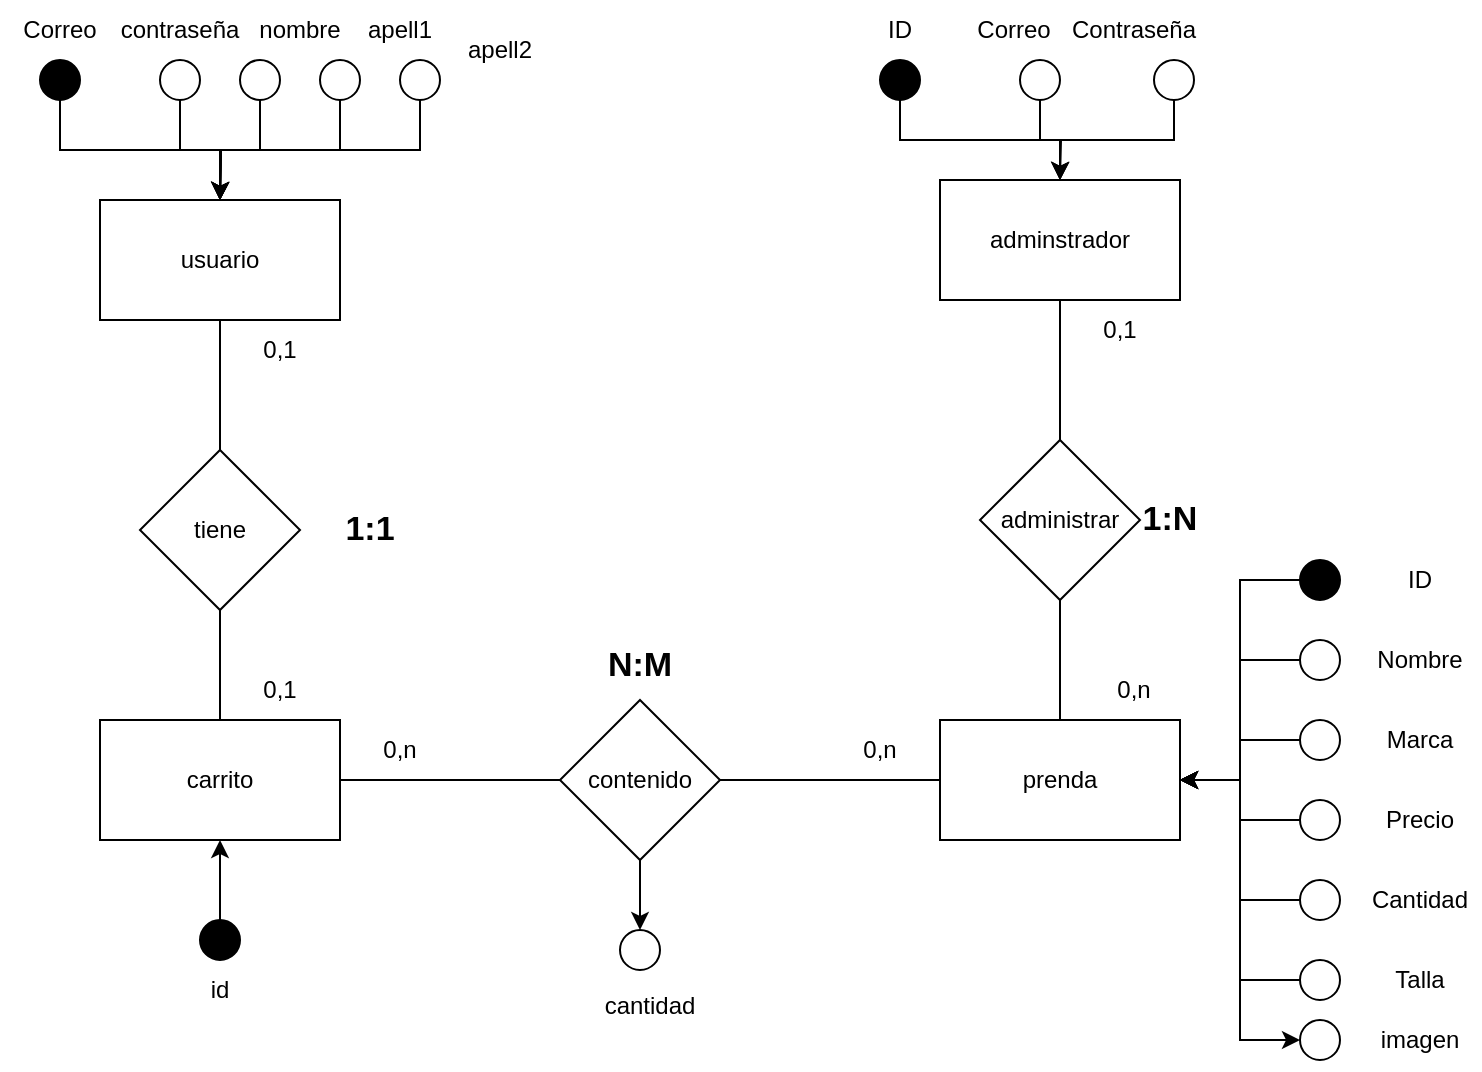 <mxfile version="21.2.8" type="device">
  <diagram name="Página-1" id="Kz5lmGYtTL0LxxizQzxG">
    <mxGraphModel dx="2385" dy="1021" grid="1" gridSize="10" guides="1" tooltips="1" connect="1" arrows="1" fold="1" page="1" pageScale="1" pageWidth="827" pageHeight="1169" math="0" shadow="0">
      <root>
        <mxCell id="0" />
        <mxCell id="1" parent="0" />
        <mxCell id="aNZAaEtusI1ZYdPlCK3O-8" value="" style="edgeStyle=orthogonalEdgeStyle;rounded=0;orthogonalLoop=1;jettySize=auto;html=1;endArrow=none;endFill=0;" parent="1" source="QiR6DaRqaPwMY6Tq473_-1" target="aNZAaEtusI1ZYdPlCK3O-4" edge="1">
          <mxGeometry relative="1" as="geometry" />
        </mxCell>
        <mxCell id="QiR6DaRqaPwMY6Tq473_-1" value="usuario" style="rounded=0;whiteSpace=wrap;html=1;" parent="1" vertex="1">
          <mxGeometry x="-60" y="110" width="120" height="60" as="geometry" />
        </mxCell>
        <mxCell id="QiR6DaRqaPwMY6Tq473_-10" style="edgeStyle=orthogonalEdgeStyle;rounded=0;orthogonalLoop=1;jettySize=auto;html=1;exitX=0.5;exitY=1;exitDx=0;exitDy=0;entryX=0.5;entryY=0;entryDx=0;entryDy=0;endArrow=none;endFill=0;" parent="1" source="QiR6DaRqaPwMY6Tq473_-2" target="QiR6DaRqaPwMY6Tq473_-6" edge="1">
          <mxGeometry relative="1" as="geometry" />
        </mxCell>
        <mxCell id="QiR6DaRqaPwMY6Tq473_-2" value="adminstrador" style="rounded=0;whiteSpace=wrap;html=1;" parent="1" vertex="1">
          <mxGeometry x="360" y="100" width="120" height="60" as="geometry" />
        </mxCell>
        <mxCell id="QiR6DaRqaPwMY6Tq473_-18" style="edgeStyle=orthogonalEdgeStyle;rounded=0;orthogonalLoop=1;jettySize=auto;html=1;exitX=0.5;exitY=0;exitDx=0;exitDy=0;entryX=0.5;entryY=1;entryDx=0;entryDy=0;endArrow=none;endFill=0;" parent="1" source="QiR6DaRqaPwMY6Tq473_-3" target="QiR6DaRqaPwMY6Tq473_-6" edge="1">
          <mxGeometry relative="1" as="geometry" />
        </mxCell>
        <mxCell id="fzbeK83lYqx9RcCSdYCw-3" style="edgeStyle=orthogonalEdgeStyle;rounded=0;orthogonalLoop=1;jettySize=auto;html=1;exitX=1;exitY=0.5;exitDx=0;exitDy=0;entryX=0;entryY=0.5;entryDx=0;entryDy=0;" parent="1" source="QiR6DaRqaPwMY6Tq473_-3" target="fzbeK83lYqx9RcCSdYCw-1" edge="1">
          <mxGeometry relative="1" as="geometry" />
        </mxCell>
        <mxCell id="QiR6DaRqaPwMY6Tq473_-3" value="prenda" style="rounded=0;whiteSpace=wrap;html=1;" parent="1" vertex="1">
          <mxGeometry x="360" y="370" width="120" height="60" as="geometry" />
        </mxCell>
        <mxCell id="QiR6DaRqaPwMY6Tq473_-6" value="administrar" style="rhombus;whiteSpace=wrap;html=1;" parent="1" vertex="1">
          <mxGeometry x="380" y="230" width="80" height="80" as="geometry" />
        </mxCell>
        <mxCell id="QiR6DaRqaPwMY6Tq473_-39" style="edgeStyle=orthogonalEdgeStyle;rounded=0;orthogonalLoop=1;jettySize=auto;html=1;exitX=0.5;exitY=1;exitDx=0;exitDy=0;entryX=0.5;entryY=0;entryDx=0;entryDy=0;" parent="1" source="QiR6DaRqaPwMY6Tq473_-31" target="QiR6DaRqaPwMY6Tq473_-1" edge="1">
          <mxGeometry relative="1" as="geometry">
            <Array as="points">
              <mxPoint x="-80" y="85" />
              <mxPoint y="85" />
            </Array>
          </mxGeometry>
        </mxCell>
        <mxCell id="QiR6DaRqaPwMY6Tq473_-31" value="" style="ellipse;whiteSpace=wrap;html=1;aspect=fixed;fillColor=#000000;" parent="1" vertex="1">
          <mxGeometry x="-90" y="40" width="20" height="20" as="geometry" />
        </mxCell>
        <mxCell id="QiR6DaRqaPwMY6Tq473_-41" style="edgeStyle=orthogonalEdgeStyle;rounded=0;orthogonalLoop=1;jettySize=auto;html=1;exitX=0.5;exitY=1;exitDx=0;exitDy=0;" parent="1" source="QiR6DaRqaPwMY6Tq473_-34" edge="1">
          <mxGeometry relative="1" as="geometry">
            <mxPoint y="110.0" as="targetPoint" />
          </mxGeometry>
        </mxCell>
        <mxCell id="QiR6DaRqaPwMY6Tq473_-34" value="" style="ellipse;whiteSpace=wrap;html=1;aspect=fixed;" parent="1" vertex="1">
          <mxGeometry x="-30" y="40" width="20" height="20" as="geometry" />
        </mxCell>
        <mxCell id="QiR6DaRqaPwMY6Tq473_-42" style="edgeStyle=orthogonalEdgeStyle;rounded=0;orthogonalLoop=1;jettySize=auto;html=1;exitX=0.5;exitY=1;exitDx=0;exitDy=0;" parent="1" source="QiR6DaRqaPwMY6Tq473_-35" edge="1">
          <mxGeometry relative="1" as="geometry">
            <mxPoint y="110.0" as="targetPoint" />
          </mxGeometry>
        </mxCell>
        <mxCell id="QiR6DaRqaPwMY6Tq473_-35" value="" style="ellipse;whiteSpace=wrap;html=1;aspect=fixed;" parent="1" vertex="1">
          <mxGeometry x="10" y="40" width="20" height="20" as="geometry" />
        </mxCell>
        <mxCell id="QiR6DaRqaPwMY6Tq473_-48" style="edgeStyle=orthogonalEdgeStyle;rounded=0;orthogonalLoop=1;jettySize=auto;html=1;exitX=0.5;exitY=1;exitDx=0;exitDy=0;" parent="1" source="QiR6DaRqaPwMY6Tq473_-36" edge="1">
          <mxGeometry relative="1" as="geometry">
            <mxPoint x="420" y="100" as="targetPoint" />
          </mxGeometry>
        </mxCell>
        <mxCell id="QiR6DaRqaPwMY6Tq473_-36" value="" style="ellipse;whiteSpace=wrap;html=1;aspect=fixed;fillColor=#FFFFFF;" parent="1" vertex="1">
          <mxGeometry x="400" y="40" width="20" height="20" as="geometry" />
        </mxCell>
        <mxCell id="QiR6DaRqaPwMY6Tq473_-43" style="edgeStyle=orthogonalEdgeStyle;rounded=0;orthogonalLoop=1;jettySize=auto;html=1;exitX=0.5;exitY=1;exitDx=0;exitDy=0;" parent="1" source="QiR6DaRqaPwMY6Tq473_-37" edge="1">
          <mxGeometry relative="1" as="geometry">
            <mxPoint y="110.0" as="targetPoint" />
          </mxGeometry>
        </mxCell>
        <mxCell id="QiR6DaRqaPwMY6Tq473_-37" value="" style="ellipse;whiteSpace=wrap;html=1;aspect=fixed;" parent="1" vertex="1">
          <mxGeometry x="50" y="40" width="20" height="20" as="geometry" />
        </mxCell>
        <mxCell id="QiR6DaRqaPwMY6Tq473_-44" style="edgeStyle=orthogonalEdgeStyle;rounded=0;orthogonalLoop=1;jettySize=auto;html=1;exitX=0.5;exitY=1;exitDx=0;exitDy=0;entryX=0.5;entryY=0;entryDx=0;entryDy=0;" parent="1" source="QiR6DaRqaPwMY6Tq473_-38" target="QiR6DaRqaPwMY6Tq473_-1" edge="1">
          <mxGeometry relative="1" as="geometry" />
        </mxCell>
        <mxCell id="QiR6DaRqaPwMY6Tq473_-38" value="" style="ellipse;whiteSpace=wrap;html=1;aspect=fixed;" parent="1" vertex="1">
          <mxGeometry x="90" y="40" width="20" height="20" as="geometry" />
        </mxCell>
        <mxCell id="QiR6DaRqaPwMY6Tq473_-47" style="edgeStyle=orthogonalEdgeStyle;rounded=0;orthogonalLoop=1;jettySize=auto;html=1;exitX=0.5;exitY=1;exitDx=0;exitDy=0;entryX=0.5;entryY=0;entryDx=0;entryDy=0;" parent="1" source="QiR6DaRqaPwMY6Tq473_-45" target="QiR6DaRqaPwMY6Tq473_-2" edge="1">
          <mxGeometry relative="1" as="geometry" />
        </mxCell>
        <mxCell id="QiR6DaRqaPwMY6Tq473_-45" value="" style="ellipse;whiteSpace=wrap;html=1;aspect=fixed;" parent="1" vertex="1">
          <mxGeometry x="467" y="40" width="20" height="20" as="geometry" />
        </mxCell>
        <mxCell id="QiR6DaRqaPwMY6Tq473_-57" style="edgeStyle=orthogonalEdgeStyle;rounded=0;orthogonalLoop=1;jettySize=auto;html=1;exitX=0;exitY=0.5;exitDx=0;exitDy=0;entryX=1;entryY=0.5;entryDx=0;entryDy=0;" parent="1" source="QiR6DaRqaPwMY6Tq473_-49" target="QiR6DaRqaPwMY6Tq473_-3" edge="1">
          <mxGeometry relative="1" as="geometry" />
        </mxCell>
        <mxCell id="QiR6DaRqaPwMY6Tq473_-49" value="" style="ellipse;whiteSpace=wrap;html=1;aspect=fixed;fillColor=#000000;" parent="1" vertex="1">
          <mxGeometry x="540" y="290" width="20" height="20" as="geometry" />
        </mxCell>
        <mxCell id="QiR6DaRqaPwMY6Tq473_-60" style="edgeStyle=orthogonalEdgeStyle;rounded=0;orthogonalLoop=1;jettySize=auto;html=1;exitX=0;exitY=0.5;exitDx=0;exitDy=0;entryX=1;entryY=0.5;entryDx=0;entryDy=0;" parent="1" source="QiR6DaRqaPwMY6Tq473_-50" target="QiR6DaRqaPwMY6Tq473_-3" edge="1">
          <mxGeometry relative="1" as="geometry" />
        </mxCell>
        <mxCell id="QiR6DaRqaPwMY6Tq473_-50" value="" style="ellipse;whiteSpace=wrap;html=1;aspect=fixed;" parent="1" vertex="1">
          <mxGeometry x="540" y="410" width="20" height="20" as="geometry" />
        </mxCell>
        <mxCell id="QiR6DaRqaPwMY6Tq473_-59" style="edgeStyle=orthogonalEdgeStyle;rounded=0;orthogonalLoop=1;jettySize=auto;html=1;exitX=0;exitY=0.5;exitDx=0;exitDy=0;" parent="1" source="QiR6DaRqaPwMY6Tq473_-51" target="QiR6DaRqaPwMY6Tq473_-3" edge="1">
          <mxGeometry relative="1" as="geometry" />
        </mxCell>
        <mxCell id="QiR6DaRqaPwMY6Tq473_-51" value="" style="ellipse;whiteSpace=wrap;html=1;aspect=fixed;" parent="1" vertex="1">
          <mxGeometry x="540" y="370" width="20" height="20" as="geometry" />
        </mxCell>
        <mxCell id="QiR6DaRqaPwMY6Tq473_-58" style="edgeStyle=orthogonalEdgeStyle;rounded=0;orthogonalLoop=1;jettySize=auto;html=1;exitX=0;exitY=0.5;exitDx=0;exitDy=0;entryX=1;entryY=0.5;entryDx=0;entryDy=0;" parent="1" source="QiR6DaRqaPwMY6Tq473_-52" target="QiR6DaRqaPwMY6Tq473_-3" edge="1">
          <mxGeometry relative="1" as="geometry" />
        </mxCell>
        <mxCell id="QiR6DaRqaPwMY6Tq473_-52" value="" style="ellipse;whiteSpace=wrap;html=1;aspect=fixed;" parent="1" vertex="1">
          <mxGeometry x="540" y="330" width="20" height="20" as="geometry" />
        </mxCell>
        <mxCell id="QiR6DaRqaPwMY6Tq473_-61" style="edgeStyle=orthogonalEdgeStyle;rounded=0;orthogonalLoop=1;jettySize=auto;html=1;exitX=0;exitY=0.5;exitDx=0;exitDy=0;entryX=1;entryY=0.5;entryDx=0;entryDy=0;" parent="1" source="QiR6DaRqaPwMY6Tq473_-53" target="QiR6DaRqaPwMY6Tq473_-3" edge="1">
          <mxGeometry relative="1" as="geometry" />
        </mxCell>
        <mxCell id="QiR6DaRqaPwMY6Tq473_-53" value="" style="ellipse;whiteSpace=wrap;html=1;aspect=fixed;" parent="1" vertex="1">
          <mxGeometry x="540" y="450" width="20" height="20" as="geometry" />
        </mxCell>
        <mxCell id="QiR6DaRqaPwMY6Tq473_-62" style="edgeStyle=orthogonalEdgeStyle;rounded=0;orthogonalLoop=1;jettySize=auto;html=1;exitX=0;exitY=0.5;exitDx=0;exitDy=0;entryX=1;entryY=0.5;entryDx=0;entryDy=0;" parent="1" source="QiR6DaRqaPwMY6Tq473_-54" target="QiR6DaRqaPwMY6Tq473_-3" edge="1">
          <mxGeometry relative="1" as="geometry" />
        </mxCell>
        <mxCell id="QiR6DaRqaPwMY6Tq473_-54" value="" style="ellipse;whiteSpace=wrap;html=1;aspect=fixed;" parent="1" vertex="1">
          <mxGeometry x="540" y="490" width="20" height="20" as="geometry" />
        </mxCell>
        <mxCell id="QiR6DaRqaPwMY6Tq473_-63" value="ID" style="text;html=1;strokeColor=none;fillColor=none;align=center;verticalAlign=middle;whiteSpace=wrap;rounded=0;" parent="1" vertex="1">
          <mxGeometry x="570" y="285" width="60" height="30" as="geometry" />
        </mxCell>
        <mxCell id="QiR6DaRqaPwMY6Tq473_-64" value="Nombre" style="text;html=1;strokeColor=none;fillColor=none;align=center;verticalAlign=middle;whiteSpace=wrap;rounded=0;" parent="1" vertex="1">
          <mxGeometry x="570" y="325" width="60" height="30" as="geometry" />
        </mxCell>
        <mxCell id="QiR6DaRqaPwMY6Tq473_-65" value="Marca" style="text;html=1;strokeColor=none;fillColor=none;align=center;verticalAlign=middle;whiteSpace=wrap;rounded=0;" parent="1" vertex="1">
          <mxGeometry x="570" y="365" width="60" height="30" as="geometry" />
        </mxCell>
        <mxCell id="QiR6DaRqaPwMY6Tq473_-66" value="Precio" style="text;html=1;strokeColor=none;fillColor=none;align=center;verticalAlign=middle;whiteSpace=wrap;rounded=0;" parent="1" vertex="1">
          <mxGeometry x="570" y="405" width="60" height="30" as="geometry" />
        </mxCell>
        <mxCell id="QiR6DaRqaPwMY6Tq473_-67" value="Cantidad" style="text;html=1;strokeColor=none;fillColor=none;align=center;verticalAlign=middle;whiteSpace=wrap;rounded=0;" parent="1" vertex="1">
          <mxGeometry x="570" y="445" width="60" height="30" as="geometry" />
        </mxCell>
        <mxCell id="QiR6DaRqaPwMY6Tq473_-68" value="Talla" style="text;html=1;strokeColor=none;fillColor=none;align=center;verticalAlign=middle;whiteSpace=wrap;rounded=0;" parent="1" vertex="1">
          <mxGeometry x="570" y="485" width="60" height="30" as="geometry" />
        </mxCell>
        <mxCell id="QiR6DaRqaPwMY6Tq473_-69" value="Correo" style="text;html=1;strokeColor=none;fillColor=none;align=center;verticalAlign=middle;whiteSpace=wrap;rounded=0;" parent="1" vertex="1">
          <mxGeometry x="367" y="10" width="60" height="30" as="geometry" />
        </mxCell>
        <mxCell id="QiR6DaRqaPwMY6Tq473_-70" value="Contraseña" style="text;html=1;strokeColor=none;fillColor=none;align=center;verticalAlign=middle;whiteSpace=wrap;rounded=0;" parent="1" vertex="1">
          <mxGeometry x="427" y="10" width="60" height="30" as="geometry" />
        </mxCell>
        <mxCell id="QiR6DaRqaPwMY6Tq473_-72" value="Correo" style="text;html=1;strokeColor=none;fillColor=none;align=center;verticalAlign=middle;whiteSpace=wrap;rounded=0;" parent="1" vertex="1">
          <mxGeometry x="-110" y="10" width="60" height="30" as="geometry" />
        </mxCell>
        <mxCell id="QiR6DaRqaPwMY6Tq473_-73" value="nombre" style="text;html=1;strokeColor=none;fillColor=none;align=center;verticalAlign=middle;whiteSpace=wrap;rounded=0;" parent="1" vertex="1">
          <mxGeometry x="10" y="10" width="60" height="30" as="geometry" />
        </mxCell>
        <mxCell id="QiR6DaRqaPwMY6Tq473_-74" value="apell1" style="text;html=1;strokeColor=none;fillColor=none;align=center;verticalAlign=middle;whiteSpace=wrap;rounded=0;" parent="1" vertex="1">
          <mxGeometry x="60" y="10" width="60" height="30" as="geometry" />
        </mxCell>
        <mxCell id="QiR6DaRqaPwMY6Tq473_-75" value="apell2" style="text;html=1;strokeColor=none;fillColor=none;align=center;verticalAlign=middle;whiteSpace=wrap;rounded=0;" parent="1" vertex="1">
          <mxGeometry x="110" y="20" width="60" height="30" as="geometry" />
        </mxCell>
        <mxCell id="QiR6DaRqaPwMY6Tq473_-76" value="contraseña" style="text;html=1;strokeColor=none;fillColor=none;align=center;verticalAlign=middle;whiteSpace=wrap;rounded=0;" parent="1" vertex="1">
          <mxGeometry x="-50" y="10" width="60" height="30" as="geometry" />
        </mxCell>
        <mxCell id="QiR6DaRqaPwMY6Tq473_-77" value="0,n" style="text;html=1;strokeColor=none;fillColor=none;align=center;verticalAlign=middle;whiteSpace=wrap;rounded=0;" parent="1" vertex="1">
          <mxGeometry x="427" y="340" width="60" height="30" as="geometry" />
        </mxCell>
        <mxCell id="QiR6DaRqaPwMY6Tq473_-78" value="0,1" style="text;html=1;strokeColor=none;fillColor=none;align=center;verticalAlign=middle;whiteSpace=wrap;rounded=0;" parent="1" vertex="1">
          <mxGeometry x="420" y="160" width="60" height="30" as="geometry" />
        </mxCell>
        <mxCell id="QiR6DaRqaPwMY6Tq473_-79" value="1:N" style="text;html=1;align=center;verticalAlign=middle;whiteSpace=wrap;rounded=0;shadow=0;fontStyle=1;fontSize=17;rotation=0;" parent="1" vertex="1">
          <mxGeometry x="440" y="252.5" width="70" height="35" as="geometry" />
        </mxCell>
        <mxCell id="hlL-y0MAcuP-TkAHbDx8-2" style="edgeStyle=orthogonalEdgeStyle;rounded=0;orthogonalLoop=1;jettySize=auto;html=1;exitX=0.5;exitY=1;exitDx=0;exitDy=0;entryX=0.5;entryY=0;entryDx=0;entryDy=0;" parent="1" source="hlL-y0MAcuP-TkAHbDx8-1" target="QiR6DaRqaPwMY6Tq473_-2" edge="1">
          <mxGeometry relative="1" as="geometry" />
        </mxCell>
        <mxCell id="hlL-y0MAcuP-TkAHbDx8-1" value="" style="ellipse;whiteSpace=wrap;html=1;aspect=fixed;fillColor=#000000;" parent="1" vertex="1">
          <mxGeometry x="330" y="40" width="20" height="20" as="geometry" />
        </mxCell>
        <mxCell id="hlL-y0MAcuP-TkAHbDx8-3" value="ID" style="text;html=1;strokeColor=none;fillColor=none;align=center;verticalAlign=middle;whiteSpace=wrap;rounded=0;" parent="1" vertex="1">
          <mxGeometry x="310" y="10" width="60" height="30" as="geometry" />
        </mxCell>
        <mxCell id="aNZAaEtusI1ZYdPlCK3O-6" value="" style="edgeStyle=orthogonalEdgeStyle;rounded=0;orthogonalLoop=1;jettySize=auto;html=1;endArrow=none;endFill=0;" parent="1" source="aNZAaEtusI1ZYdPlCK3O-1" target="aNZAaEtusI1ZYdPlCK3O-3" edge="1">
          <mxGeometry relative="1" as="geometry" />
        </mxCell>
        <mxCell id="aNZAaEtusI1ZYdPlCK3O-1" value="carrito" style="rounded=0;whiteSpace=wrap;html=1;" parent="1" vertex="1">
          <mxGeometry x="-60" y="370" width="120" height="60" as="geometry" />
        </mxCell>
        <mxCell id="aNZAaEtusI1ZYdPlCK3O-5" value="" style="edgeStyle=orthogonalEdgeStyle;rounded=0;orthogonalLoop=1;jettySize=auto;html=1;endArrow=none;endFill=0;" parent="1" source="aNZAaEtusI1ZYdPlCK3O-3" target="QiR6DaRqaPwMY6Tq473_-3" edge="1">
          <mxGeometry relative="1" as="geometry" />
        </mxCell>
        <mxCell id="4OQavwvmlXjOtmMot3iq-20" style="edgeStyle=orthogonalEdgeStyle;rounded=0;orthogonalLoop=1;jettySize=auto;html=1;exitX=0.5;exitY=1;exitDx=0;exitDy=0;entryX=0.5;entryY=0;entryDx=0;entryDy=0;" parent="1" source="aNZAaEtusI1ZYdPlCK3O-3" target="4OQavwvmlXjOtmMot3iq-15" edge="1">
          <mxGeometry relative="1" as="geometry" />
        </mxCell>
        <mxCell id="aNZAaEtusI1ZYdPlCK3O-3" value="contenido" style="rhombus;whiteSpace=wrap;html=1;" parent="1" vertex="1">
          <mxGeometry x="170" y="360" width="80" height="80" as="geometry" />
        </mxCell>
        <mxCell id="aNZAaEtusI1ZYdPlCK3O-7" value="" style="edgeStyle=orthogonalEdgeStyle;rounded=0;orthogonalLoop=1;jettySize=auto;html=1;endArrow=none;endFill=0;" parent="1" source="aNZAaEtusI1ZYdPlCK3O-4" target="aNZAaEtusI1ZYdPlCK3O-1" edge="1">
          <mxGeometry relative="1" as="geometry" />
        </mxCell>
        <mxCell id="aNZAaEtusI1ZYdPlCK3O-4" value="tiene" style="rhombus;whiteSpace=wrap;html=1;" parent="1" vertex="1">
          <mxGeometry x="-40" y="235" width="80" height="80" as="geometry" />
        </mxCell>
        <mxCell id="aNZAaEtusI1ZYdPlCK3O-9" value="0,1" style="text;html=1;strokeColor=none;fillColor=none;align=center;verticalAlign=middle;whiteSpace=wrap;rounded=0;" parent="1" vertex="1">
          <mxGeometry y="340" width="60" height="30" as="geometry" />
        </mxCell>
        <mxCell id="aNZAaEtusI1ZYdPlCK3O-10" value="0,1" style="text;html=1;strokeColor=none;fillColor=none;align=center;verticalAlign=middle;whiteSpace=wrap;rounded=0;" parent="1" vertex="1">
          <mxGeometry y="170" width="60" height="30" as="geometry" />
        </mxCell>
        <mxCell id="aNZAaEtusI1ZYdPlCK3O-12" value="1:1" style="text;html=1;align=center;verticalAlign=middle;whiteSpace=wrap;rounded=0;shadow=0;fontStyle=1;fontSize=17;rotation=0;" parent="1" vertex="1">
          <mxGeometry x="40" y="257.5" width="70" height="35" as="geometry" />
        </mxCell>
        <mxCell id="aNZAaEtusI1ZYdPlCK3O-14" value="0,n" style="text;html=1;strokeColor=none;fillColor=none;align=center;verticalAlign=middle;whiteSpace=wrap;rounded=0;" parent="1" vertex="1">
          <mxGeometry x="300" y="370" width="60" height="30" as="geometry" />
        </mxCell>
        <mxCell id="aNZAaEtusI1ZYdPlCK3O-15" value="0,n" style="text;html=1;strokeColor=none;fillColor=none;align=center;verticalAlign=middle;whiteSpace=wrap;rounded=0;" parent="1" vertex="1">
          <mxGeometry x="60" y="370" width="60" height="30" as="geometry" />
        </mxCell>
        <mxCell id="aNZAaEtusI1ZYdPlCK3O-16" value="N:M" style="text;html=1;align=center;verticalAlign=middle;whiteSpace=wrap;rounded=0;shadow=0;fontStyle=1;fontSize=17;rotation=0;" parent="1" vertex="1">
          <mxGeometry x="175" y="325" width="70" height="35" as="geometry" />
        </mxCell>
        <mxCell id="4OQavwvmlXjOtmMot3iq-13" style="edgeStyle=orthogonalEdgeStyle;rounded=0;orthogonalLoop=1;jettySize=auto;html=1;exitX=0.5;exitY=0;exitDx=0;exitDy=0;entryX=0.5;entryY=1;entryDx=0;entryDy=0;" parent="1" source="4OQavwvmlXjOtmMot3iq-1" target="aNZAaEtusI1ZYdPlCK3O-1" edge="1">
          <mxGeometry relative="1" as="geometry" />
        </mxCell>
        <mxCell id="4OQavwvmlXjOtmMot3iq-1" value="" style="ellipse;whiteSpace=wrap;html=1;aspect=fixed;fillColor=#000000;" parent="1" vertex="1">
          <mxGeometry x="-10" y="470" width="20" height="20" as="geometry" />
        </mxCell>
        <mxCell id="4OQavwvmlXjOtmMot3iq-7" value="id" style="text;html=1;strokeColor=none;fillColor=none;align=center;verticalAlign=middle;whiteSpace=wrap;rounded=0;" parent="1" vertex="1">
          <mxGeometry x="-30" y="490" width="60" height="30" as="geometry" />
        </mxCell>
        <mxCell id="4OQavwvmlXjOtmMot3iq-15" value="" style="ellipse;whiteSpace=wrap;html=1;aspect=fixed;" parent="1" vertex="1">
          <mxGeometry x="200" y="475" width="20" height="20" as="geometry" />
        </mxCell>
        <mxCell id="4OQavwvmlXjOtmMot3iq-17" value="cantidad" style="text;html=1;strokeColor=none;fillColor=none;align=center;verticalAlign=middle;whiteSpace=wrap;rounded=0;" parent="1" vertex="1">
          <mxGeometry x="185" y="497.5" width="60" height="30" as="geometry" />
        </mxCell>
        <mxCell id="fzbeK83lYqx9RcCSdYCw-1" value="" style="ellipse;whiteSpace=wrap;html=1;aspect=fixed;" parent="1" vertex="1">
          <mxGeometry x="540" y="520" width="20" height="20" as="geometry" />
        </mxCell>
        <mxCell id="fzbeK83lYqx9RcCSdYCw-2" value="imagen" style="text;html=1;strokeColor=none;fillColor=none;align=center;verticalAlign=middle;whiteSpace=wrap;rounded=0;" parent="1" vertex="1">
          <mxGeometry x="570" y="515" width="60" height="30" as="geometry" />
        </mxCell>
      </root>
    </mxGraphModel>
  </diagram>
</mxfile>

